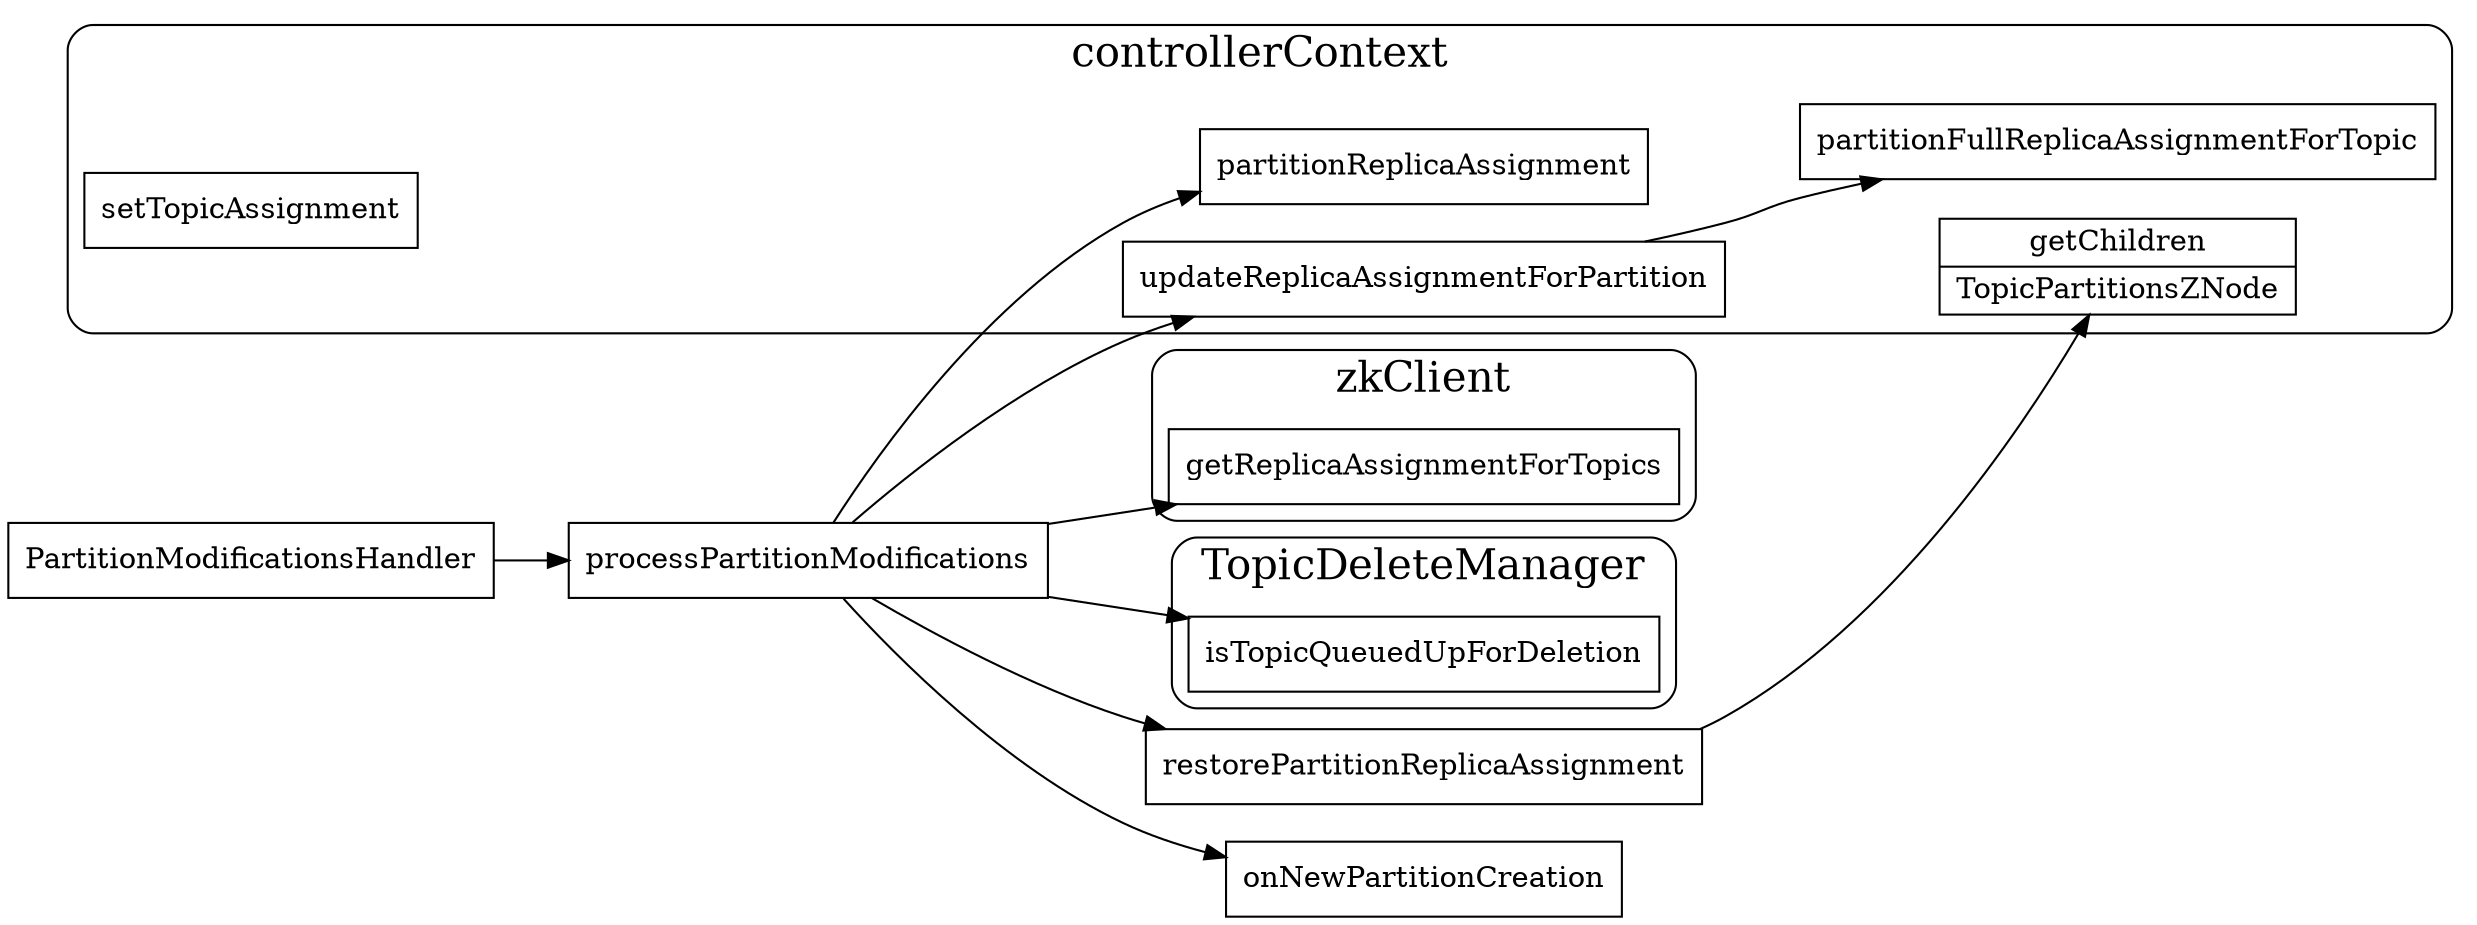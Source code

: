 digraph partition_modification {
  node[shape=box;];
  newrank=true;
  rankdir=LR;
  subgraph cluster_controllerContext {
    graph[label="controllerContext";fontsize=20;style=rounded];
    partitionReplicaAssignment;
    updateReplicaAssignmentForPartition -> {
      partitionFullReplicaAssignmentForTopic;
    }
    getChildren[
      shape="record";
      label="{{
        getChildren|
        TopicPartitionsZNode
      }}";
    ];
    setTopicAssignment;
    partitionFullReplicaAssignmentForTopic;
  };

  subgraph cluster_zkClient {
    graph[label="zkClient";fontsize=20;style=rounded];
    getReplicaAssignmentForTopics;
  };
  subgraph cluster_TopicDeleteManager {
    graph[label="TopicDeleteManager";fontsize=20;style=rounded];
    isTopicQueuedUpForDeletion;
    
  };
  PartitionModificationsHandler -> processPartitionModifications;
  processPartitionModifications -> {
    getReplicaAssignmentForTopics;
    partitionReplicaAssignment;
    isTopicQueuedUpForDeletion;
    restorePartitionReplicaAssignment;
    updateReplicaAssignmentForPartition;
    onNewPartitionCreation;
  }
  restorePartitionReplicaAssignment -> {
    getChildren;
  }
}
